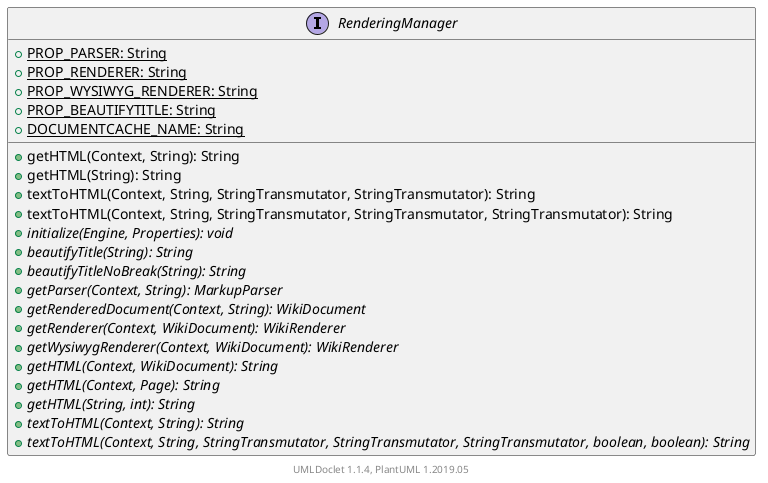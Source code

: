 @startuml

    interface RenderingManager [[RenderingManager.html]] {
        {static} +PROP_PARSER: String
        {static} +PROP_RENDERER: String
        {static} +PROP_WYSIWYG_RENDERER: String
        {static} +PROP_BEAUTIFYTITLE: String
        {static} +DOCUMENTCACHE_NAME: String
        +getHTML(Context, String): String
        +getHTML(String): String
        +textToHTML(Context, String, StringTransmutator, StringTransmutator): String
        +textToHTML(Context, String, StringTransmutator, StringTransmutator, StringTransmutator): String
        {abstract} +initialize(Engine, Properties): void
        {abstract} +beautifyTitle(String): String
        {abstract} +beautifyTitleNoBreak(String): String
        {abstract} +getParser(Context, String): MarkupParser
        {abstract} +getRenderedDocument(Context, String): WikiDocument
        {abstract} +getRenderer(Context, WikiDocument): WikiRenderer
        {abstract} +getWysiwygRenderer(Context, WikiDocument): WikiRenderer
        {abstract} +getHTML(Context, WikiDocument): String
        {abstract} +getHTML(Context, Page): String
        {abstract} +getHTML(String, int): String
        {abstract} +textToHTML(Context, String): String
        {abstract} +textToHTML(Context, String, StringTransmutator, StringTransmutator, StringTransmutator, boolean, boolean): String
    }


    center footer UMLDoclet 1.1.4, PlantUML 1.2019.05
@enduml
